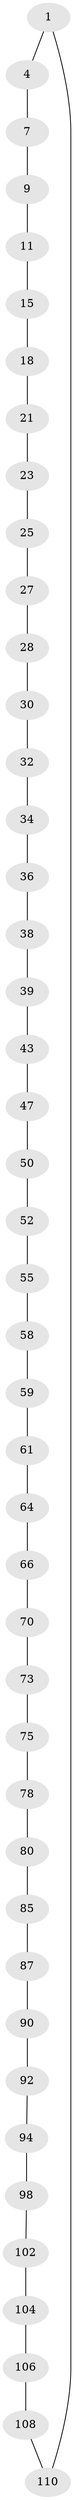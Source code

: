 // original degree distribution, {2: 1.0}
// Generated by graph-tools (version 1.1) at 2025/20/03/04/25 18:20:23]
// undirected, 44 vertices, 44 edges
graph export_dot {
graph [start="1"]
  node [color=gray90,style=filled];
  1 [super="+111+2"];
  4 [super="+5"];
  7 [super="+8"];
  9 [super="+10"];
  11 [super="+12"];
  15 [super="+16"];
  18 [super="+19"];
  21 [super="+22"];
  23 [super="+24"];
  25 [super="+26"];
  27;
  28 [super="+29"];
  30 [super="+31"];
  32 [super="+33"];
  34 [super="+35"];
  36 [super="+37"];
  38;
  39 [super="+40"];
  43 [super="+44"];
  47 [super="+48"];
  50 [super="+51"];
  52 [super="+53"];
  55 [super="+56"];
  58;
  59 [super="+60"];
  61 [super="+62"];
  64 [super="+65"];
  66 [super="+67"];
  70 [super="+71"];
  73 [super="+74"];
  75 [super="+76"];
  78 [super="+79"];
  80 [super="+81"];
  85 [super="+86"];
  87 [super="+88"];
  90 [super="+91"];
  92 [super="+93"];
  94 [super="+95"];
  98 [super="+99"];
  102 [super="+103"];
  104 [super="+105"];
  106 [super="+107"];
  108 [super="+109"];
  110;
  1 -- 110;
  1 -- 4;
  4 -- 7;
  7 -- 9;
  9 -- 11;
  11 -- 15;
  15 -- 18;
  18 -- 21;
  21 -- 23;
  23 -- 25;
  25 -- 27;
  27 -- 28;
  28 -- 30;
  30 -- 32;
  32 -- 34;
  34 -- 36;
  36 -- 38;
  38 -- 39;
  39 -- 43;
  43 -- 47;
  47 -- 50;
  50 -- 52;
  52 -- 55;
  55 -- 58;
  58 -- 59;
  59 -- 61;
  61 -- 64;
  64 -- 66;
  66 -- 70;
  70 -- 73;
  73 -- 75;
  75 -- 78;
  78 -- 80;
  80 -- 85;
  85 -- 87;
  87 -- 90;
  90 -- 92;
  92 -- 94;
  94 -- 98;
  98 -- 102;
  102 -- 104;
  104 -- 106;
  106 -- 108;
  108 -- 110;
}
